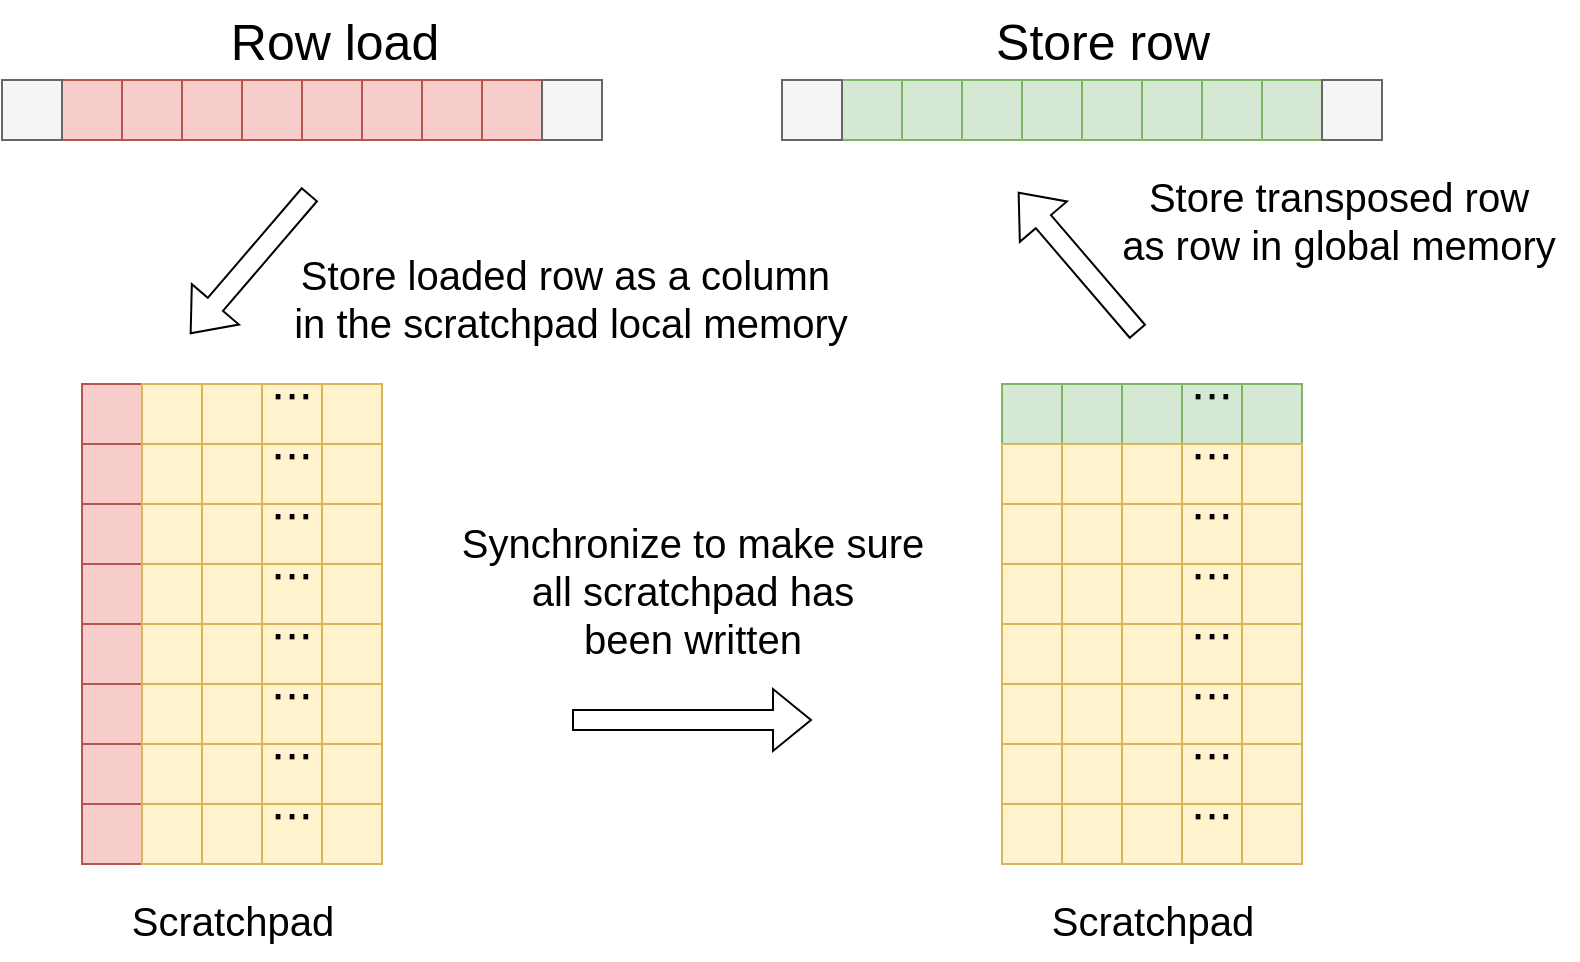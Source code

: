 <mxfile version="22.0.8" type="device">
  <diagram id="FgS90yQwINHz3JSQ8wSD" name="Page-1">
    <mxGraphModel dx="1363" dy="836" grid="1" gridSize="10" guides="1" tooltips="1" connect="1" arrows="1" fold="1" page="1" pageScale="1" pageWidth="850" pageHeight="1100" math="0" shadow="0">
      <root>
        <mxCell id="0" />
        <mxCell id="1" parent="0" />
        <mxCell id="fDnmCRsfkhBNDSyyjOqY-21" value="Row load" style="text;html=1;align=center;verticalAlign=middle;resizable=0;points=[];autosize=1;strokeColor=none;fillColor=none;fontSize=25;" parent="1" vertex="1">
          <mxGeometry x="170" y="550" width="130" height="40" as="geometry" />
        </mxCell>
        <mxCell id="fDnmCRsfkhBNDSyyjOqY-107" value="&lt;div style=&quot;font-size: 20px;&quot;&gt;&lt;font style=&quot;font-size: 20px;&quot;&gt;Store loaded row as a column&amp;nbsp;&lt;/font&gt;&lt;/div&gt;&lt;div style=&quot;font-size: 20px;&quot;&gt;&lt;font style=&quot;font-size: 20px;&quot;&gt;in the&amp;nbsp;&lt;/font&gt;&lt;span style=&quot;background-color: initial;&quot;&gt;scratchpad local memory&lt;/span&gt;&lt;/div&gt;" style="text;html=1;align=center;verticalAlign=middle;resizable=0;points=[];autosize=1;strokeColor=none;fillColor=none;fontSize=25;" parent="1" vertex="1">
          <mxGeometry x="203" y="669" width="300" height="60" as="geometry" />
        </mxCell>
        <mxCell id="fDnmCRsfkhBNDSyyjOqY-108" value="" style="shape=flexArrow;endArrow=classic;html=1;rounded=0;fontSize=25;" parent="1" edge="1">
          <mxGeometry width="50" height="50" relative="1" as="geometry">
            <mxPoint x="223" y="647" as="sourcePoint" />
            <mxPoint x="163" y="717" as="targetPoint" />
          </mxGeometry>
        </mxCell>
        <mxCell id="fDnmCRsfkhBNDSyyjOqY-111" value="&lt;div&gt;Scratchpad&lt;/div&gt;" style="text;html=1;align=center;verticalAlign=middle;resizable=0;points=[];autosize=1;strokeColor=none;fillColor=none;fontSize=20;" parent="1" vertex="1">
          <mxGeometry x="124" y="990" width="120" height="40" as="geometry" />
        </mxCell>
        <mxCell id="fDnmCRsfkhBNDSyyjOqY-112" value="&lt;div&gt;Scratchpad&lt;/div&gt;" style="text;html=1;align=center;verticalAlign=middle;resizable=0;points=[];autosize=1;strokeColor=none;fillColor=none;fontSize=20;" parent="1" vertex="1">
          <mxGeometry x="584" y="990" width="120" height="40" as="geometry" />
        </mxCell>
        <mxCell id="fDnmCRsfkhBNDSyyjOqY-110" value="&lt;div&gt;Synchronize to make sure&lt;/div&gt;&lt;div&gt;all scratchpad has&lt;br&gt;&lt;/div&gt;&lt;div&gt;been written&lt;br&gt;&lt;/div&gt;" style="text;html=1;align=center;verticalAlign=middle;resizable=0;points=[];autosize=1;strokeColor=none;fillColor=none;fontSize=20;" parent="1" vertex="1">
          <mxGeometry x="289" y="800" width="250" height="90" as="geometry" />
        </mxCell>
        <mxCell id="fDnmCRsfkhBNDSyyjOqY-114" value="" style="shape=flexArrow;endArrow=classic;html=1;rounded=0;fontSize=25;" parent="1" edge="1">
          <mxGeometry width="50" height="50" relative="1" as="geometry">
            <mxPoint x="354" y="910" as="sourcePoint" />
            <mxPoint x="474" y="910" as="targetPoint" />
          </mxGeometry>
        </mxCell>
        <mxCell id="fDnmCRsfkhBNDSyyjOqY-124" value="Store row" style="text;html=1;align=center;verticalAlign=middle;resizable=0;points=[];autosize=1;strokeColor=none;fillColor=none;fontSize=25;" parent="1" vertex="1">
          <mxGeometry x="554" y="550" width="130" height="40" as="geometry" />
        </mxCell>
        <mxCell id="fDnmCRsfkhBNDSyyjOqY-128" value="&lt;div&gt;Store transposed row&lt;/div&gt;&lt;div&gt;as row in global memory&lt;br&gt;&lt;/div&gt;" style="text;html=1;align=center;verticalAlign=middle;resizable=0;points=[];autosize=1;strokeColor=none;fillColor=none;fontSize=20;" parent="1" vertex="1">
          <mxGeometry x="617" y="630" width="240" height="60" as="geometry" />
        </mxCell>
        <mxCell id="YiC09etCRmgrJ6dVuFfC-1" value="" style="group;rotation=-180;flipV=1;flipH=1;" vertex="1" connectable="0" parent="1">
          <mxGeometry x="109" y="742" width="150" height="240" as="geometry" />
        </mxCell>
        <mxCell id="fDnmCRsfkhBNDSyyjOqY-67" value="" style="whiteSpace=wrap;html=1;aspect=fixed;fontSize=25;fillColor=#f8cecc;strokeColor=#b85450;rotation=-180;" parent="YiC09etCRmgrJ6dVuFfC-1" vertex="1">
          <mxGeometry width="30" height="30" as="geometry" />
        </mxCell>
        <mxCell id="fDnmCRsfkhBNDSyyjOqY-68" value="" style="whiteSpace=wrap;html=1;aspect=fixed;fontSize=25;fillColor=#f8cecc;strokeColor=#b85450;rotation=-180;" parent="YiC09etCRmgrJ6dVuFfC-1" vertex="1">
          <mxGeometry y="30" width="30" height="30" as="geometry" />
        </mxCell>
        <mxCell id="fDnmCRsfkhBNDSyyjOqY-69" value="" style="whiteSpace=wrap;html=1;aspect=fixed;fontSize=25;fillColor=#f8cecc;strokeColor=#b85450;rotation=-180;" parent="YiC09etCRmgrJ6dVuFfC-1" vertex="1">
          <mxGeometry y="60" width="30" height="30" as="geometry" />
        </mxCell>
        <mxCell id="fDnmCRsfkhBNDSyyjOqY-70" value="" style="whiteSpace=wrap;html=1;aspect=fixed;fontSize=25;fillColor=#f8cecc;strokeColor=#b85450;rotation=-180;" parent="YiC09etCRmgrJ6dVuFfC-1" vertex="1">
          <mxGeometry y="90" width="30" height="30" as="geometry" />
        </mxCell>
        <mxCell id="fDnmCRsfkhBNDSyyjOqY-71" value="" style="whiteSpace=wrap;html=1;aspect=fixed;fontSize=25;fillColor=#f8cecc;strokeColor=#b85450;rotation=-180;" parent="YiC09etCRmgrJ6dVuFfC-1" vertex="1">
          <mxGeometry y="120" width="30" height="30" as="geometry" />
        </mxCell>
        <mxCell id="fDnmCRsfkhBNDSyyjOqY-72" value="" style="whiteSpace=wrap;html=1;aspect=fixed;fontSize=25;fillColor=#f8cecc;strokeColor=#b85450;rotation=-180;" parent="YiC09etCRmgrJ6dVuFfC-1" vertex="1">
          <mxGeometry y="150" width="30" height="30" as="geometry" />
        </mxCell>
        <mxCell id="fDnmCRsfkhBNDSyyjOqY-73" value="" style="whiteSpace=wrap;html=1;aspect=fixed;fontSize=25;fillColor=#f8cecc;strokeColor=#b85450;rotation=-180;" parent="YiC09etCRmgrJ6dVuFfC-1" vertex="1">
          <mxGeometry y="180" width="30" height="30" as="geometry" />
        </mxCell>
        <mxCell id="fDnmCRsfkhBNDSyyjOqY-74" value="" style="whiteSpace=wrap;html=1;aspect=fixed;fontSize=25;fillColor=#f8cecc;strokeColor=#b85450;rotation=-180;" parent="YiC09etCRmgrJ6dVuFfC-1" vertex="1">
          <mxGeometry y="210" width="30" height="30" as="geometry" />
        </mxCell>
        <mxCell id="fDnmCRsfkhBNDSyyjOqY-75" value="" style="whiteSpace=wrap;html=1;aspect=fixed;fontSize=25;fillColor=#fff2cc;strokeColor=#d6b656;rotation=-180;" parent="YiC09etCRmgrJ6dVuFfC-1" vertex="1">
          <mxGeometry x="30" width="30" height="30" as="geometry" />
        </mxCell>
        <mxCell id="fDnmCRsfkhBNDSyyjOqY-76" value="" style="whiteSpace=wrap;html=1;aspect=fixed;fontSize=25;fillColor=#fff2cc;strokeColor=#d6b656;rotation=-180;" parent="YiC09etCRmgrJ6dVuFfC-1" vertex="1">
          <mxGeometry x="30" y="30" width="30" height="30" as="geometry" />
        </mxCell>
        <mxCell id="fDnmCRsfkhBNDSyyjOqY-77" value="" style="whiteSpace=wrap;html=1;aspect=fixed;fontSize=25;fillColor=#fff2cc;strokeColor=#d6b656;rotation=-180;" parent="YiC09etCRmgrJ6dVuFfC-1" vertex="1">
          <mxGeometry x="30" y="60" width="30" height="30" as="geometry" />
        </mxCell>
        <mxCell id="fDnmCRsfkhBNDSyyjOqY-78" value="" style="whiteSpace=wrap;html=1;aspect=fixed;fontSize=25;fillColor=#fff2cc;strokeColor=#d6b656;rotation=-180;" parent="YiC09etCRmgrJ6dVuFfC-1" vertex="1">
          <mxGeometry x="30" y="90" width="30" height="30" as="geometry" />
        </mxCell>
        <mxCell id="fDnmCRsfkhBNDSyyjOqY-79" value="" style="whiteSpace=wrap;html=1;aspect=fixed;fontSize=25;fillColor=#fff2cc;strokeColor=#d6b656;rotation=-180;" parent="YiC09etCRmgrJ6dVuFfC-1" vertex="1">
          <mxGeometry x="30" y="120" width="30" height="30" as="geometry" />
        </mxCell>
        <mxCell id="fDnmCRsfkhBNDSyyjOqY-80" value="" style="whiteSpace=wrap;html=1;aspect=fixed;fontSize=25;fillColor=#fff2cc;strokeColor=#d6b656;rotation=-180;" parent="YiC09etCRmgrJ6dVuFfC-1" vertex="1">
          <mxGeometry x="30" y="150" width="30" height="30" as="geometry" />
        </mxCell>
        <mxCell id="fDnmCRsfkhBNDSyyjOqY-81" value="" style="whiteSpace=wrap;html=1;aspect=fixed;fontSize=25;fillColor=#fff2cc;strokeColor=#d6b656;rotation=-180;" parent="YiC09etCRmgrJ6dVuFfC-1" vertex="1">
          <mxGeometry x="30" y="180" width="30" height="30" as="geometry" />
        </mxCell>
        <mxCell id="fDnmCRsfkhBNDSyyjOqY-82" value="" style="whiteSpace=wrap;html=1;aspect=fixed;fontSize=25;fillColor=#fff2cc;strokeColor=#d6b656;rotation=-180;" parent="YiC09etCRmgrJ6dVuFfC-1" vertex="1">
          <mxGeometry x="30" y="210" width="30" height="30" as="geometry" />
        </mxCell>
        <mxCell id="fDnmCRsfkhBNDSyyjOqY-83" value="" style="whiteSpace=wrap;html=1;aspect=fixed;fontSize=25;fillColor=#fff2cc;strokeColor=#d6b656;rotation=-180;" parent="YiC09etCRmgrJ6dVuFfC-1" vertex="1">
          <mxGeometry x="60" width="30" height="30" as="geometry" />
        </mxCell>
        <mxCell id="fDnmCRsfkhBNDSyyjOqY-84" value="" style="whiteSpace=wrap;html=1;aspect=fixed;fontSize=25;fillColor=#fff2cc;strokeColor=#d6b656;rotation=-180;" parent="YiC09etCRmgrJ6dVuFfC-1" vertex="1">
          <mxGeometry x="60" y="30" width="30" height="30" as="geometry" />
        </mxCell>
        <mxCell id="fDnmCRsfkhBNDSyyjOqY-85" value="" style="whiteSpace=wrap;html=1;aspect=fixed;fontSize=25;fillColor=#fff2cc;strokeColor=#d6b656;rotation=-180;" parent="YiC09etCRmgrJ6dVuFfC-1" vertex="1">
          <mxGeometry x="60" y="60" width="30" height="30" as="geometry" />
        </mxCell>
        <mxCell id="fDnmCRsfkhBNDSyyjOqY-86" value="" style="whiteSpace=wrap;html=1;aspect=fixed;fontSize=25;fillColor=#fff2cc;strokeColor=#d6b656;rotation=-180;" parent="YiC09etCRmgrJ6dVuFfC-1" vertex="1">
          <mxGeometry x="60" y="90" width="30" height="30" as="geometry" />
        </mxCell>
        <mxCell id="fDnmCRsfkhBNDSyyjOqY-87" value="" style="whiteSpace=wrap;html=1;aspect=fixed;fontSize=25;fillColor=#fff2cc;strokeColor=#d6b656;rotation=-180;" parent="YiC09etCRmgrJ6dVuFfC-1" vertex="1">
          <mxGeometry x="60" y="120" width="30" height="30" as="geometry" />
        </mxCell>
        <mxCell id="fDnmCRsfkhBNDSyyjOqY-88" value="" style="whiteSpace=wrap;html=1;aspect=fixed;fontSize=25;fillColor=#fff2cc;strokeColor=#d6b656;rotation=-180;" parent="YiC09etCRmgrJ6dVuFfC-1" vertex="1">
          <mxGeometry x="60" y="150" width="30" height="30" as="geometry" />
        </mxCell>
        <mxCell id="fDnmCRsfkhBNDSyyjOqY-89" value="" style="whiteSpace=wrap;html=1;aspect=fixed;fontSize=25;fillColor=#fff2cc;strokeColor=#d6b656;rotation=-180;" parent="YiC09etCRmgrJ6dVuFfC-1" vertex="1">
          <mxGeometry x="60" y="180" width="30" height="30" as="geometry" />
        </mxCell>
        <mxCell id="fDnmCRsfkhBNDSyyjOqY-90" value="" style="whiteSpace=wrap;html=1;aspect=fixed;fontSize=25;fillColor=#fff2cc;strokeColor=#d6b656;rotation=-180;" parent="YiC09etCRmgrJ6dVuFfC-1" vertex="1">
          <mxGeometry x="60" y="210" width="30" height="30" as="geometry" />
        </mxCell>
        <mxCell id="fDnmCRsfkhBNDSyyjOqY-91" value="&lt;div&gt;...&lt;/div&gt;" style="whiteSpace=wrap;html=1;aspect=fixed;fontSize=25;fillColor=#fff2cc;strokeColor=#d6b656;rotation=-180;" parent="YiC09etCRmgrJ6dVuFfC-1" vertex="1">
          <mxGeometry x="90" width="30" height="30" as="geometry" />
        </mxCell>
        <mxCell id="fDnmCRsfkhBNDSyyjOqY-92" value="..." style="whiteSpace=wrap;html=1;aspect=fixed;fontSize=25;fillColor=#fff2cc;strokeColor=#d6b656;rotation=-180;" parent="YiC09etCRmgrJ6dVuFfC-1" vertex="1">
          <mxGeometry x="90" y="30" width="30" height="30" as="geometry" />
        </mxCell>
        <mxCell id="fDnmCRsfkhBNDSyyjOqY-93" value="..." style="whiteSpace=wrap;html=1;aspect=fixed;fontSize=25;fillColor=#fff2cc;strokeColor=#d6b656;rotation=-180;" parent="YiC09etCRmgrJ6dVuFfC-1" vertex="1">
          <mxGeometry x="90" y="60" width="30" height="30" as="geometry" />
        </mxCell>
        <mxCell id="fDnmCRsfkhBNDSyyjOqY-94" value="..." style="whiteSpace=wrap;html=1;aspect=fixed;fontSize=25;fillColor=#fff2cc;strokeColor=#d6b656;rotation=-180;" parent="YiC09etCRmgrJ6dVuFfC-1" vertex="1">
          <mxGeometry x="90" y="90" width="30" height="30" as="geometry" />
        </mxCell>
        <mxCell id="fDnmCRsfkhBNDSyyjOqY-95" value="..." style="whiteSpace=wrap;html=1;aspect=fixed;fontSize=25;fillColor=#fff2cc;strokeColor=#d6b656;rotation=-180;" parent="YiC09etCRmgrJ6dVuFfC-1" vertex="1">
          <mxGeometry x="90" y="120" width="30" height="30" as="geometry" />
        </mxCell>
        <mxCell id="fDnmCRsfkhBNDSyyjOqY-96" value="..." style="whiteSpace=wrap;html=1;aspect=fixed;fontSize=25;fillColor=#fff2cc;strokeColor=#d6b656;rotation=-180;" parent="YiC09etCRmgrJ6dVuFfC-1" vertex="1">
          <mxGeometry x="90" y="150" width="30" height="30" as="geometry" />
        </mxCell>
        <mxCell id="fDnmCRsfkhBNDSyyjOqY-97" value="..." style="whiteSpace=wrap;html=1;aspect=fixed;fontSize=25;fillColor=#fff2cc;strokeColor=#d6b656;rotation=-180;" parent="YiC09etCRmgrJ6dVuFfC-1" vertex="1">
          <mxGeometry x="90" y="180" width="30" height="30" as="geometry" />
        </mxCell>
        <mxCell id="fDnmCRsfkhBNDSyyjOqY-98" value="..." style="whiteSpace=wrap;html=1;aspect=fixed;fontSize=25;fillColor=#fff2cc;strokeColor=#d6b656;rotation=-180;" parent="YiC09etCRmgrJ6dVuFfC-1" vertex="1">
          <mxGeometry x="90" y="210" width="30" height="30" as="geometry" />
        </mxCell>
        <mxCell id="fDnmCRsfkhBNDSyyjOqY-99" value="" style="whiteSpace=wrap;html=1;aspect=fixed;fontSize=25;fillColor=#fff2cc;strokeColor=#d6b656;rotation=-180;" parent="YiC09etCRmgrJ6dVuFfC-1" vertex="1">
          <mxGeometry x="120" width="30" height="30" as="geometry" />
        </mxCell>
        <mxCell id="fDnmCRsfkhBNDSyyjOqY-100" value="" style="whiteSpace=wrap;html=1;aspect=fixed;fontSize=25;fillColor=#fff2cc;strokeColor=#d6b656;rotation=-180;" parent="YiC09etCRmgrJ6dVuFfC-1" vertex="1">
          <mxGeometry x="120" y="30" width="30" height="30" as="geometry" />
        </mxCell>
        <mxCell id="fDnmCRsfkhBNDSyyjOqY-101" value="" style="whiteSpace=wrap;html=1;aspect=fixed;fontSize=25;fillColor=#fff2cc;strokeColor=#d6b656;rotation=-180;" parent="YiC09etCRmgrJ6dVuFfC-1" vertex="1">
          <mxGeometry x="120" y="60" width="30" height="30" as="geometry" />
        </mxCell>
        <mxCell id="fDnmCRsfkhBNDSyyjOqY-102" value="" style="whiteSpace=wrap;html=1;aspect=fixed;fontSize=25;fillColor=#fff2cc;strokeColor=#d6b656;rotation=-180;" parent="YiC09etCRmgrJ6dVuFfC-1" vertex="1">
          <mxGeometry x="120" y="90" width="30" height="30" as="geometry" />
        </mxCell>
        <mxCell id="fDnmCRsfkhBNDSyyjOqY-103" value="" style="whiteSpace=wrap;html=1;aspect=fixed;fontSize=25;fillColor=#fff2cc;strokeColor=#d6b656;rotation=-180;" parent="YiC09etCRmgrJ6dVuFfC-1" vertex="1">
          <mxGeometry x="120" y="120" width="30" height="30" as="geometry" />
        </mxCell>
        <mxCell id="fDnmCRsfkhBNDSyyjOqY-104" value="" style="whiteSpace=wrap;html=1;aspect=fixed;fontSize=25;fillColor=#fff2cc;strokeColor=#d6b656;rotation=-180;" parent="YiC09etCRmgrJ6dVuFfC-1" vertex="1">
          <mxGeometry x="120" y="150" width="30" height="30" as="geometry" />
        </mxCell>
        <mxCell id="fDnmCRsfkhBNDSyyjOqY-105" value="" style="whiteSpace=wrap;html=1;aspect=fixed;fontSize=25;fillColor=#fff2cc;strokeColor=#d6b656;rotation=-180;" parent="YiC09etCRmgrJ6dVuFfC-1" vertex="1">
          <mxGeometry x="120" y="180" width="30" height="30" as="geometry" />
        </mxCell>
        <mxCell id="fDnmCRsfkhBNDSyyjOqY-106" value="" style="whiteSpace=wrap;html=1;aspect=fixed;fontSize=25;fillColor=#fff2cc;strokeColor=#d6b656;rotation=-180;" parent="YiC09etCRmgrJ6dVuFfC-1" vertex="1">
          <mxGeometry x="120" y="210" width="30" height="30" as="geometry" />
        </mxCell>
        <mxCell id="YiC09etCRmgrJ6dVuFfC-2" value="" style="group;rotation=-180;direction=east;" vertex="1" connectable="0" parent="1">
          <mxGeometry x="569" y="742" width="150" height="240" as="geometry" />
        </mxCell>
        <mxCell id="fDnmCRsfkhBNDSyyjOqY-22" value="" style="whiteSpace=wrap;html=1;aspect=fixed;fontSize=25;fillColor=#d5e8d4;strokeColor=#82b366;rotation=-180;direction=east;" parent="YiC09etCRmgrJ6dVuFfC-2" vertex="1">
          <mxGeometry width="30" height="30" as="geometry" />
        </mxCell>
        <mxCell id="fDnmCRsfkhBNDSyyjOqY-23" value="" style="whiteSpace=wrap;html=1;aspect=fixed;fontSize=25;fillColor=#fff2cc;strokeColor=#d6b656;rotation=-180;direction=east;" parent="YiC09etCRmgrJ6dVuFfC-2" vertex="1">
          <mxGeometry y="30" width="30" height="30" as="geometry" />
        </mxCell>
        <mxCell id="fDnmCRsfkhBNDSyyjOqY-24" value="" style="whiteSpace=wrap;html=1;aspect=fixed;fontSize=25;fillColor=#fff2cc;strokeColor=#d6b656;rotation=-180;direction=east;" parent="YiC09etCRmgrJ6dVuFfC-2" vertex="1">
          <mxGeometry y="60" width="30" height="30" as="geometry" />
        </mxCell>
        <mxCell id="fDnmCRsfkhBNDSyyjOqY-25" value="" style="whiteSpace=wrap;html=1;aspect=fixed;fontSize=25;fillColor=#fff2cc;strokeColor=#d6b656;rotation=-180;direction=east;" parent="YiC09etCRmgrJ6dVuFfC-2" vertex="1">
          <mxGeometry y="90" width="30" height="30" as="geometry" />
        </mxCell>
        <mxCell id="fDnmCRsfkhBNDSyyjOqY-26" value="" style="whiteSpace=wrap;html=1;aspect=fixed;fontSize=25;fillColor=#fff2cc;strokeColor=#d6b656;rotation=-180;direction=east;" parent="YiC09etCRmgrJ6dVuFfC-2" vertex="1">
          <mxGeometry y="120" width="30" height="30" as="geometry" />
        </mxCell>
        <mxCell id="fDnmCRsfkhBNDSyyjOqY-27" value="" style="whiteSpace=wrap;html=1;aspect=fixed;fontSize=25;fillColor=#fff2cc;strokeColor=#d6b656;rotation=-180;direction=east;" parent="YiC09etCRmgrJ6dVuFfC-2" vertex="1">
          <mxGeometry y="150" width="30" height="30" as="geometry" />
        </mxCell>
        <mxCell id="fDnmCRsfkhBNDSyyjOqY-28" value="" style="whiteSpace=wrap;html=1;aspect=fixed;fontSize=25;fillColor=#fff2cc;strokeColor=#d6b656;rotation=-180;direction=east;" parent="YiC09etCRmgrJ6dVuFfC-2" vertex="1">
          <mxGeometry y="180" width="30" height="30" as="geometry" />
        </mxCell>
        <mxCell id="fDnmCRsfkhBNDSyyjOqY-29" value="" style="whiteSpace=wrap;html=1;aspect=fixed;fontSize=25;fillColor=#fff2cc;strokeColor=#d6b656;rotation=-180;direction=east;" parent="YiC09etCRmgrJ6dVuFfC-2" vertex="1">
          <mxGeometry y="210" width="30" height="30" as="geometry" />
        </mxCell>
        <mxCell id="fDnmCRsfkhBNDSyyjOqY-33" value="" style="whiteSpace=wrap;html=1;aspect=fixed;fontSize=25;fillColor=#d5e8d4;strokeColor=#82b366;rotation=-180;direction=east;" parent="YiC09etCRmgrJ6dVuFfC-2" vertex="1">
          <mxGeometry x="30" width="30" height="30" as="geometry" />
        </mxCell>
        <mxCell id="fDnmCRsfkhBNDSyyjOqY-34" value="" style="whiteSpace=wrap;html=1;aspect=fixed;fontSize=25;fillColor=#fff2cc;strokeColor=#d6b656;rotation=-180;direction=east;" parent="YiC09etCRmgrJ6dVuFfC-2" vertex="1">
          <mxGeometry x="30" y="30" width="30" height="30" as="geometry" />
        </mxCell>
        <mxCell id="fDnmCRsfkhBNDSyyjOqY-35" value="" style="whiteSpace=wrap;html=1;aspect=fixed;fontSize=25;fillColor=#fff2cc;strokeColor=#d6b656;rotation=-180;direction=east;" parent="YiC09etCRmgrJ6dVuFfC-2" vertex="1">
          <mxGeometry x="30" y="60" width="30" height="30" as="geometry" />
        </mxCell>
        <mxCell id="fDnmCRsfkhBNDSyyjOqY-36" value="" style="whiteSpace=wrap;html=1;aspect=fixed;fontSize=25;fillColor=#fff2cc;strokeColor=#d6b656;rotation=-180;direction=east;" parent="YiC09etCRmgrJ6dVuFfC-2" vertex="1">
          <mxGeometry x="30" y="90" width="30" height="30" as="geometry" />
        </mxCell>
        <mxCell id="fDnmCRsfkhBNDSyyjOqY-37" value="" style="whiteSpace=wrap;html=1;aspect=fixed;fontSize=25;fillColor=#fff2cc;strokeColor=#d6b656;rotation=-180;direction=east;" parent="YiC09etCRmgrJ6dVuFfC-2" vertex="1">
          <mxGeometry x="30" y="120" width="30" height="30" as="geometry" />
        </mxCell>
        <mxCell id="fDnmCRsfkhBNDSyyjOqY-38" value="" style="whiteSpace=wrap;html=1;aspect=fixed;fontSize=25;fillColor=#fff2cc;strokeColor=#d6b656;rotation=-180;direction=east;" parent="YiC09etCRmgrJ6dVuFfC-2" vertex="1">
          <mxGeometry x="30" y="150" width="30" height="30" as="geometry" />
        </mxCell>
        <mxCell id="fDnmCRsfkhBNDSyyjOqY-39" value="" style="whiteSpace=wrap;html=1;aspect=fixed;fontSize=25;fillColor=#fff2cc;strokeColor=#d6b656;rotation=-180;direction=east;" parent="YiC09etCRmgrJ6dVuFfC-2" vertex="1">
          <mxGeometry x="30" y="180" width="30" height="30" as="geometry" />
        </mxCell>
        <mxCell id="fDnmCRsfkhBNDSyyjOqY-40" value="" style="whiteSpace=wrap;html=1;aspect=fixed;fontSize=25;fillColor=#fff2cc;strokeColor=#d6b656;rotation=-180;direction=east;" parent="YiC09etCRmgrJ6dVuFfC-2" vertex="1">
          <mxGeometry x="30" y="210" width="30" height="30" as="geometry" />
        </mxCell>
        <mxCell id="fDnmCRsfkhBNDSyyjOqY-41" value="" style="whiteSpace=wrap;html=1;aspect=fixed;fontSize=25;fillColor=#d5e8d4;strokeColor=#82b366;rotation=-180;direction=east;" parent="YiC09etCRmgrJ6dVuFfC-2" vertex="1">
          <mxGeometry x="60" width="30" height="30" as="geometry" />
        </mxCell>
        <mxCell id="fDnmCRsfkhBNDSyyjOqY-42" value="" style="whiteSpace=wrap;html=1;aspect=fixed;fontSize=25;fillColor=#fff2cc;strokeColor=#d6b656;rotation=-180;direction=east;" parent="YiC09etCRmgrJ6dVuFfC-2" vertex="1">
          <mxGeometry x="60" y="30" width="30" height="30" as="geometry" />
        </mxCell>
        <mxCell id="fDnmCRsfkhBNDSyyjOqY-43" value="" style="whiteSpace=wrap;html=1;aspect=fixed;fontSize=25;fillColor=#fff2cc;strokeColor=#d6b656;rotation=-180;direction=east;" parent="YiC09etCRmgrJ6dVuFfC-2" vertex="1">
          <mxGeometry x="60" y="60" width="30" height="30" as="geometry" />
        </mxCell>
        <mxCell id="fDnmCRsfkhBNDSyyjOqY-44" value="" style="whiteSpace=wrap;html=1;aspect=fixed;fontSize=25;fillColor=#fff2cc;strokeColor=#d6b656;rotation=-180;direction=east;" parent="YiC09etCRmgrJ6dVuFfC-2" vertex="1">
          <mxGeometry x="60" y="90" width="30" height="30" as="geometry" />
        </mxCell>
        <mxCell id="fDnmCRsfkhBNDSyyjOqY-45" value="" style="whiteSpace=wrap;html=1;aspect=fixed;fontSize=25;fillColor=#fff2cc;strokeColor=#d6b656;rotation=-180;direction=east;" parent="YiC09etCRmgrJ6dVuFfC-2" vertex="1">
          <mxGeometry x="60" y="120" width="30" height="30" as="geometry" />
        </mxCell>
        <mxCell id="fDnmCRsfkhBNDSyyjOqY-46" value="" style="whiteSpace=wrap;html=1;aspect=fixed;fontSize=25;fillColor=#fff2cc;strokeColor=#d6b656;rotation=-180;direction=east;" parent="YiC09etCRmgrJ6dVuFfC-2" vertex="1">
          <mxGeometry x="60" y="150" width="30" height="30" as="geometry" />
        </mxCell>
        <mxCell id="fDnmCRsfkhBNDSyyjOqY-47" value="" style="whiteSpace=wrap;html=1;aspect=fixed;fontSize=25;fillColor=#fff2cc;strokeColor=#d6b656;rotation=-180;direction=east;" parent="YiC09etCRmgrJ6dVuFfC-2" vertex="1">
          <mxGeometry x="60" y="180" width="30" height="30" as="geometry" />
        </mxCell>
        <mxCell id="fDnmCRsfkhBNDSyyjOqY-48" value="" style="whiteSpace=wrap;html=1;aspect=fixed;fontSize=25;fillColor=#fff2cc;strokeColor=#d6b656;rotation=-180;direction=east;" parent="YiC09etCRmgrJ6dVuFfC-2" vertex="1">
          <mxGeometry x="60" y="210" width="30" height="30" as="geometry" />
        </mxCell>
        <mxCell id="fDnmCRsfkhBNDSyyjOqY-49" value="&lt;div&gt;...&lt;/div&gt;" style="whiteSpace=wrap;html=1;aspect=fixed;fontSize=25;fillColor=#d5e8d4;strokeColor=#82b366;rotation=-180;direction=east;" parent="YiC09etCRmgrJ6dVuFfC-2" vertex="1">
          <mxGeometry x="90" width="30" height="30" as="geometry" />
        </mxCell>
        <mxCell id="fDnmCRsfkhBNDSyyjOqY-50" value="..." style="whiteSpace=wrap;html=1;aspect=fixed;fontSize=25;fillColor=#fff2cc;strokeColor=#d6b656;rotation=-180;direction=east;" parent="YiC09etCRmgrJ6dVuFfC-2" vertex="1">
          <mxGeometry x="90" y="30" width="30" height="30" as="geometry" />
        </mxCell>
        <mxCell id="fDnmCRsfkhBNDSyyjOqY-51" value="..." style="whiteSpace=wrap;html=1;aspect=fixed;fontSize=25;fillColor=#fff2cc;strokeColor=#d6b656;rotation=-180;direction=east;" parent="YiC09etCRmgrJ6dVuFfC-2" vertex="1">
          <mxGeometry x="90" y="60" width="30" height="30" as="geometry" />
        </mxCell>
        <mxCell id="fDnmCRsfkhBNDSyyjOqY-52" value="..." style="whiteSpace=wrap;html=1;aspect=fixed;fontSize=25;fillColor=#fff2cc;strokeColor=#d6b656;rotation=-180;direction=east;" parent="YiC09etCRmgrJ6dVuFfC-2" vertex="1">
          <mxGeometry x="90" y="90" width="30" height="30" as="geometry" />
        </mxCell>
        <mxCell id="fDnmCRsfkhBNDSyyjOqY-53" value="..." style="whiteSpace=wrap;html=1;aspect=fixed;fontSize=25;fillColor=#fff2cc;strokeColor=#d6b656;rotation=-180;direction=east;" parent="YiC09etCRmgrJ6dVuFfC-2" vertex="1">
          <mxGeometry x="90" y="120" width="30" height="30" as="geometry" />
        </mxCell>
        <mxCell id="fDnmCRsfkhBNDSyyjOqY-54" value="..." style="whiteSpace=wrap;html=1;aspect=fixed;fontSize=25;fillColor=#fff2cc;strokeColor=#d6b656;rotation=-180;direction=east;" parent="YiC09etCRmgrJ6dVuFfC-2" vertex="1">
          <mxGeometry x="90" y="150" width="30" height="30" as="geometry" />
        </mxCell>
        <mxCell id="fDnmCRsfkhBNDSyyjOqY-55" value="..." style="whiteSpace=wrap;html=1;aspect=fixed;fontSize=25;fillColor=#fff2cc;strokeColor=#d6b656;rotation=-180;direction=east;" parent="YiC09etCRmgrJ6dVuFfC-2" vertex="1">
          <mxGeometry x="90" y="180" width="30" height="30" as="geometry" />
        </mxCell>
        <mxCell id="fDnmCRsfkhBNDSyyjOqY-56" value="..." style="whiteSpace=wrap;html=1;aspect=fixed;fontSize=25;fillColor=#fff2cc;strokeColor=#d6b656;rotation=-180;direction=east;" parent="YiC09etCRmgrJ6dVuFfC-2" vertex="1">
          <mxGeometry x="90" y="210" width="30" height="30" as="geometry" />
        </mxCell>
        <mxCell id="fDnmCRsfkhBNDSyyjOqY-57" value="" style="whiteSpace=wrap;html=1;aspect=fixed;fontSize=25;fillColor=#d5e8d4;strokeColor=#82b366;rotation=-180;direction=east;" parent="YiC09etCRmgrJ6dVuFfC-2" vertex="1">
          <mxGeometry x="120" width="30" height="30" as="geometry" />
        </mxCell>
        <mxCell id="fDnmCRsfkhBNDSyyjOqY-58" value="" style="whiteSpace=wrap;html=1;aspect=fixed;fontSize=25;fillColor=#fff2cc;strokeColor=#d6b656;rotation=-180;direction=east;" parent="YiC09etCRmgrJ6dVuFfC-2" vertex="1">
          <mxGeometry x="120" y="30" width="30" height="30" as="geometry" />
        </mxCell>
        <mxCell id="fDnmCRsfkhBNDSyyjOqY-59" value="" style="whiteSpace=wrap;html=1;aspect=fixed;fontSize=25;fillColor=#fff2cc;strokeColor=#d6b656;rotation=-180;direction=east;" parent="YiC09etCRmgrJ6dVuFfC-2" vertex="1">
          <mxGeometry x="120" y="60" width="30" height="30" as="geometry" />
        </mxCell>
        <mxCell id="fDnmCRsfkhBNDSyyjOqY-60" value="" style="whiteSpace=wrap;html=1;aspect=fixed;fontSize=25;fillColor=#fff2cc;strokeColor=#d6b656;rotation=-180;direction=east;" parent="YiC09etCRmgrJ6dVuFfC-2" vertex="1">
          <mxGeometry x="120" y="90" width="30" height="30" as="geometry" />
        </mxCell>
        <mxCell id="fDnmCRsfkhBNDSyyjOqY-61" value="" style="whiteSpace=wrap;html=1;aspect=fixed;fontSize=25;fillColor=#fff2cc;strokeColor=#d6b656;rotation=-180;direction=east;" parent="YiC09etCRmgrJ6dVuFfC-2" vertex="1">
          <mxGeometry x="120" y="120" width="30" height="30" as="geometry" />
        </mxCell>
        <mxCell id="fDnmCRsfkhBNDSyyjOqY-62" value="" style="whiteSpace=wrap;html=1;aspect=fixed;fontSize=25;fillColor=#fff2cc;strokeColor=#d6b656;rotation=-180;direction=east;" parent="YiC09etCRmgrJ6dVuFfC-2" vertex="1">
          <mxGeometry x="120" y="150" width="30" height="30" as="geometry" />
        </mxCell>
        <mxCell id="fDnmCRsfkhBNDSyyjOqY-63" value="" style="whiteSpace=wrap;html=1;aspect=fixed;fontSize=25;fillColor=#fff2cc;strokeColor=#d6b656;rotation=-180;direction=east;" parent="YiC09etCRmgrJ6dVuFfC-2" vertex="1">
          <mxGeometry x="120" y="180" width="30" height="30" as="geometry" />
        </mxCell>
        <mxCell id="fDnmCRsfkhBNDSyyjOqY-64" value="" style="whiteSpace=wrap;html=1;aspect=fixed;fontSize=25;fillColor=#fff2cc;strokeColor=#d6b656;rotation=-180;direction=east;" parent="YiC09etCRmgrJ6dVuFfC-2" vertex="1">
          <mxGeometry x="120" y="210" width="30" height="30" as="geometry" />
        </mxCell>
        <mxCell id="YiC09etCRmgrJ6dVuFfC-5" value="" style="group" vertex="1" connectable="0" parent="1">
          <mxGeometry x="69" y="590" width="690" height="30" as="geometry" />
        </mxCell>
        <mxCell id="fDnmCRsfkhBNDSyyjOqY-12" value="" style="whiteSpace=wrap;html=1;aspect=fixed;fontSize=25;fillColor=#f8cecc;strokeColor=#b85450;" parent="YiC09etCRmgrJ6dVuFfC-5" vertex="1">
          <mxGeometry x="30" width="30" height="30" as="geometry" />
        </mxCell>
        <mxCell id="fDnmCRsfkhBNDSyyjOqY-13" value="" style="whiteSpace=wrap;html=1;aspect=fixed;fontSize=25;fillColor=#f8cecc;strokeColor=#b85450;" parent="YiC09etCRmgrJ6dVuFfC-5" vertex="1">
          <mxGeometry x="60" width="30" height="30" as="geometry" />
        </mxCell>
        <mxCell id="fDnmCRsfkhBNDSyyjOqY-14" value="" style="whiteSpace=wrap;html=1;aspect=fixed;fontSize=25;fillColor=#f8cecc;strokeColor=#b85450;" parent="YiC09etCRmgrJ6dVuFfC-5" vertex="1">
          <mxGeometry x="90" width="30" height="30" as="geometry" />
        </mxCell>
        <mxCell id="fDnmCRsfkhBNDSyyjOqY-15" value="" style="whiteSpace=wrap;html=1;aspect=fixed;fontSize=25;fillColor=#f8cecc;strokeColor=#b85450;" parent="YiC09etCRmgrJ6dVuFfC-5" vertex="1">
          <mxGeometry x="120" width="30" height="30" as="geometry" />
        </mxCell>
        <mxCell id="fDnmCRsfkhBNDSyyjOqY-16" value="" style="whiteSpace=wrap;html=1;aspect=fixed;fontSize=25;fillColor=#f8cecc;strokeColor=#b85450;" parent="YiC09etCRmgrJ6dVuFfC-5" vertex="1">
          <mxGeometry x="150" width="30" height="30" as="geometry" />
        </mxCell>
        <mxCell id="fDnmCRsfkhBNDSyyjOqY-17" value="" style="whiteSpace=wrap;html=1;aspect=fixed;fontSize=25;fillColor=#f8cecc;strokeColor=#b85450;" parent="YiC09etCRmgrJ6dVuFfC-5" vertex="1">
          <mxGeometry x="180" width="30" height="30" as="geometry" />
        </mxCell>
        <mxCell id="fDnmCRsfkhBNDSyyjOqY-18" value="" style="whiteSpace=wrap;html=1;aspect=fixed;fontSize=25;fillColor=#f8cecc;strokeColor=#b85450;" parent="YiC09etCRmgrJ6dVuFfC-5" vertex="1">
          <mxGeometry x="210" width="30" height="30" as="geometry" />
        </mxCell>
        <mxCell id="fDnmCRsfkhBNDSyyjOqY-19" value="" style="whiteSpace=wrap;html=1;aspect=fixed;fontSize=25;fillColor=#f8cecc;strokeColor=#b85450;" parent="YiC09etCRmgrJ6dVuFfC-5" vertex="1">
          <mxGeometry x="240" width="30" height="30" as="geometry" />
        </mxCell>
        <mxCell id="fDnmCRsfkhBNDSyyjOqY-65" value="" style="whiteSpace=wrap;html=1;aspect=fixed;fontSize=25;fillColor=#f5f5f5;strokeColor=#666666;fontColor=#333333;" parent="YiC09etCRmgrJ6dVuFfC-5" vertex="1">
          <mxGeometry x="270" width="30" height="30" as="geometry" />
        </mxCell>
        <mxCell id="fDnmCRsfkhBNDSyyjOqY-66" value="" style="whiteSpace=wrap;html=1;aspect=fixed;fontSize=25;fillColor=#f5f5f5;strokeColor=#666666;fontColor=#333333;" parent="YiC09etCRmgrJ6dVuFfC-5" vertex="1">
          <mxGeometry width="30" height="30" as="geometry" />
        </mxCell>
        <mxCell id="fDnmCRsfkhBNDSyyjOqY-116" value="" style="whiteSpace=wrap;html=1;aspect=fixed;fontSize=25;fillColor=#d5e8d4;strokeColor=#82b366;" parent="YiC09etCRmgrJ6dVuFfC-5" vertex="1">
          <mxGeometry x="420" width="30" height="30" as="geometry" />
        </mxCell>
        <mxCell id="fDnmCRsfkhBNDSyyjOqY-117" value="" style="whiteSpace=wrap;html=1;aspect=fixed;fontSize=25;fillColor=#d5e8d4;strokeColor=#82b366;" parent="YiC09etCRmgrJ6dVuFfC-5" vertex="1">
          <mxGeometry x="450" width="30" height="30" as="geometry" />
        </mxCell>
        <mxCell id="fDnmCRsfkhBNDSyyjOqY-118" value="" style="whiteSpace=wrap;html=1;aspect=fixed;fontSize=25;fillColor=#d5e8d4;strokeColor=#82b366;" parent="YiC09etCRmgrJ6dVuFfC-5" vertex="1">
          <mxGeometry x="480" width="30" height="30" as="geometry" />
        </mxCell>
        <mxCell id="fDnmCRsfkhBNDSyyjOqY-119" value="" style="whiteSpace=wrap;html=1;aspect=fixed;fontSize=25;fillColor=#d5e8d4;strokeColor=#82b366;" parent="YiC09etCRmgrJ6dVuFfC-5" vertex="1">
          <mxGeometry x="510" width="30" height="30" as="geometry" />
        </mxCell>
        <mxCell id="fDnmCRsfkhBNDSyyjOqY-120" value="" style="whiteSpace=wrap;html=1;aspect=fixed;fontSize=25;fillColor=#d5e8d4;strokeColor=#82b366;" parent="YiC09etCRmgrJ6dVuFfC-5" vertex="1">
          <mxGeometry x="540" width="30" height="30" as="geometry" />
        </mxCell>
        <mxCell id="fDnmCRsfkhBNDSyyjOqY-121" value="" style="whiteSpace=wrap;html=1;aspect=fixed;fontSize=25;fillColor=#d5e8d4;strokeColor=#82b366;" parent="YiC09etCRmgrJ6dVuFfC-5" vertex="1">
          <mxGeometry x="570" width="30" height="30" as="geometry" />
        </mxCell>
        <mxCell id="fDnmCRsfkhBNDSyyjOqY-122" value="" style="whiteSpace=wrap;html=1;aspect=fixed;fontSize=25;fillColor=#d5e8d4;strokeColor=#82b366;" parent="YiC09etCRmgrJ6dVuFfC-5" vertex="1">
          <mxGeometry x="600" width="30" height="30" as="geometry" />
        </mxCell>
        <mxCell id="fDnmCRsfkhBNDSyyjOqY-123" value="" style="whiteSpace=wrap;html=1;aspect=fixed;fontSize=25;fillColor=#d5e8d4;strokeColor=#82b366;" parent="YiC09etCRmgrJ6dVuFfC-5" vertex="1">
          <mxGeometry x="630" width="30" height="30" as="geometry" />
        </mxCell>
        <mxCell id="fDnmCRsfkhBNDSyyjOqY-125" value="" style="whiteSpace=wrap;html=1;aspect=fixed;fontSize=25;fillColor=#f5f5f5;strokeColor=#666666;fontColor=#333333;" parent="YiC09etCRmgrJ6dVuFfC-5" vertex="1">
          <mxGeometry x="660" width="30" height="30" as="geometry" />
        </mxCell>
        <mxCell id="fDnmCRsfkhBNDSyyjOqY-126" value="" style="whiteSpace=wrap;html=1;aspect=fixed;fontSize=25;fillColor=#f5f5f5;strokeColor=#666666;fontColor=#333333;" parent="YiC09etCRmgrJ6dVuFfC-5" vertex="1">
          <mxGeometry x="390" width="30" height="30" as="geometry" />
        </mxCell>
        <mxCell id="YiC09etCRmgrJ6dVuFfC-6" value="" style="shape=flexArrow;endArrow=classic;html=1;rounded=0;fontSize=25;" edge="1" parent="1">
          <mxGeometry width="50" height="50" relative="1" as="geometry">
            <mxPoint x="637" y="716.0" as="sourcePoint" />
            <mxPoint x="577" y="646.0" as="targetPoint" />
          </mxGeometry>
        </mxCell>
      </root>
    </mxGraphModel>
  </diagram>
</mxfile>
